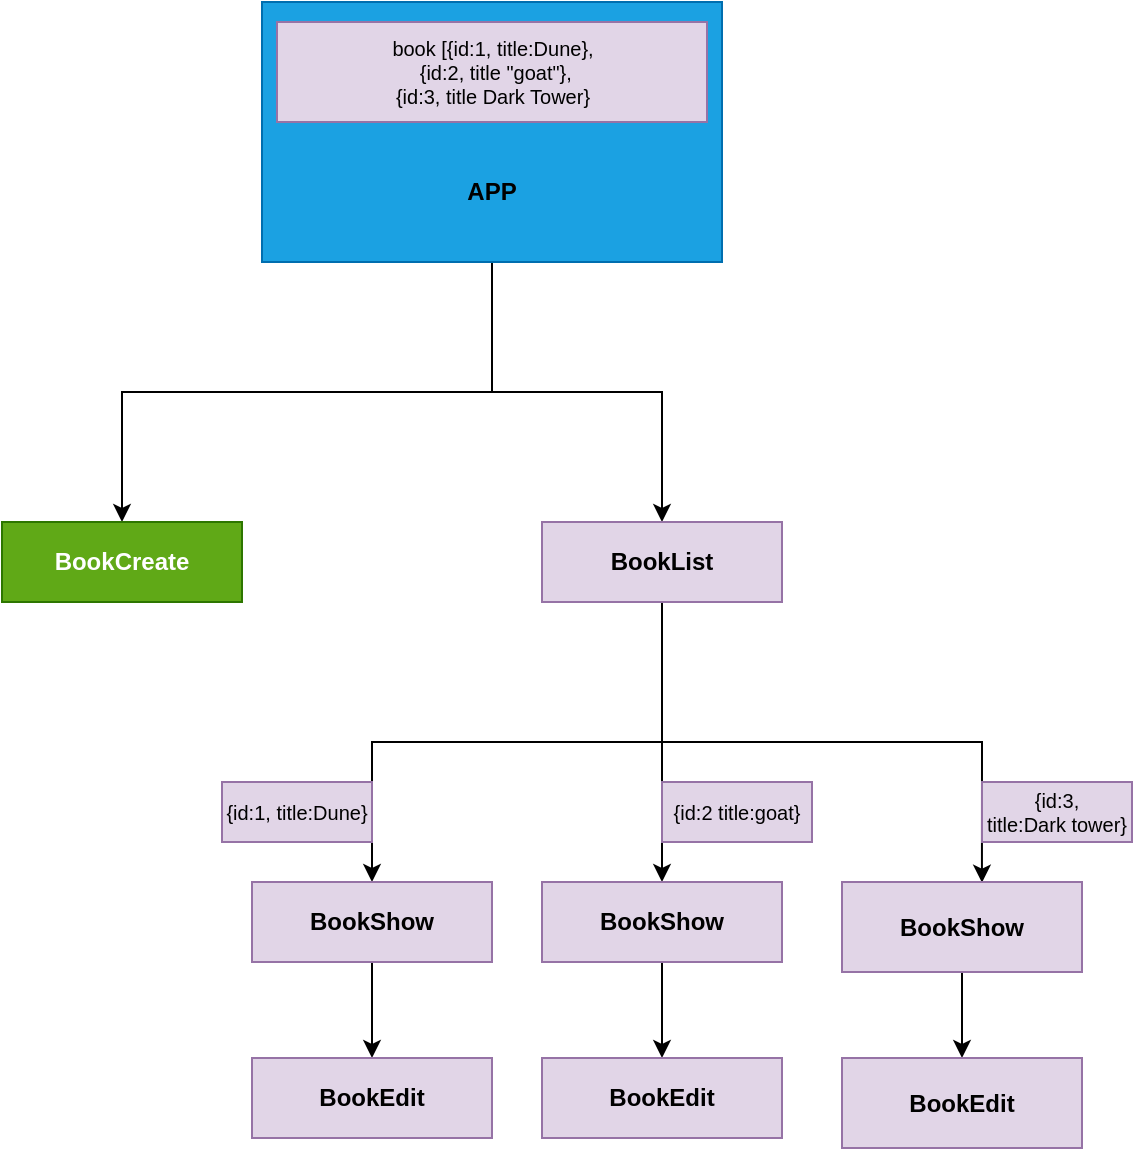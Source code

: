 <mxfile version="20.2.3" type="device"><diagram id="Df8KM9bjLkZcCtgZ3lxo" name="Page-1"><mxGraphModel dx="746" dy="1005" grid="1" gridSize="10" guides="1" tooltips="1" connect="1" arrows="1" fold="1" page="1" pageScale="1" pageWidth="850" pageHeight="1100" math="0" shadow="0"><root><mxCell id="0"/><mxCell id="1" parent="0"/><mxCell id="wx6Dh3YHUi4vLoBJlrk4-2" style="edgeStyle=orthogonalEdgeStyle;rounded=0;orthogonalLoop=1;jettySize=auto;html=1;exitX=0.5;exitY=1;exitDx=0;exitDy=0;" parent="1" source="wx6Dh3YHUi4vLoBJlrk4-4" target="wx6Dh3YHUi4vLoBJlrk4-5" edge="1"><mxGeometry relative="1" as="geometry"/></mxCell><mxCell id="wx6Dh3YHUi4vLoBJlrk4-3" style="edgeStyle=orthogonalEdgeStyle;rounded=0;orthogonalLoop=1;jettySize=auto;html=1;exitX=0.5;exitY=1;exitDx=0;exitDy=0;" parent="1" source="wx6Dh3YHUi4vLoBJlrk4-4" target="wx6Dh3YHUi4vLoBJlrk4-9" edge="1"><mxGeometry relative="1" as="geometry"><Array as="points"><mxPoint x="395" y="275"/><mxPoint x="480" y="275"/></Array></mxGeometry></mxCell><mxCell id="wx6Dh3YHUi4vLoBJlrk4-4" value="" style="rounded=0;whiteSpace=wrap;html=1;fontStyle=1;fillColor=#1ba1e2;fontColor=#ffffff;strokeColor=#006EAF;" parent="1" vertex="1"><mxGeometry x="280" y="80" width="230" height="130" as="geometry"/></mxCell><mxCell id="wx6Dh3YHUi4vLoBJlrk4-5" value="BookCreate" style="rounded=0;whiteSpace=wrap;html=1;fontStyle=1;fillColor=#60a917;fontColor=#ffffff;strokeColor=#2D7600;" parent="1" vertex="1"><mxGeometry x="150" y="340" width="120" height="40" as="geometry"/></mxCell><mxCell id="wx6Dh3YHUi4vLoBJlrk4-6" style="edgeStyle=orthogonalEdgeStyle;rounded=0;orthogonalLoop=1;jettySize=auto;html=1;exitX=0.5;exitY=1;exitDx=0;exitDy=0;" parent="1" source="wx6Dh3YHUi4vLoBJlrk4-9" target="wx6Dh3YHUi4vLoBJlrk4-11" edge="1"><mxGeometry relative="1" as="geometry"/></mxCell><mxCell id="wx6Dh3YHUi4vLoBJlrk4-7" style="edgeStyle=orthogonalEdgeStyle;rounded=0;orthogonalLoop=1;jettySize=auto;html=1;exitX=0.5;exitY=1;exitDx=0;exitDy=0;entryX=0.5;entryY=0;entryDx=0;entryDy=0;" parent="1" source="wx6Dh3YHUi4vLoBJlrk4-9" target="wx6Dh3YHUi4vLoBJlrk4-13" edge="1"><mxGeometry relative="1" as="geometry"/></mxCell><mxCell id="wx6Dh3YHUi4vLoBJlrk4-8" style="edgeStyle=orthogonalEdgeStyle;rounded=0;orthogonalLoop=1;jettySize=auto;html=1;exitX=0.5;exitY=1;exitDx=0;exitDy=0;entryX=0.583;entryY=0.007;entryDx=0;entryDy=0;entryPerimeter=0;" parent="1" source="wx6Dh3YHUi4vLoBJlrk4-9" target="wx6Dh3YHUi4vLoBJlrk4-15" edge="1"><mxGeometry relative="1" as="geometry"/></mxCell><mxCell id="wx6Dh3YHUi4vLoBJlrk4-9" value="BookList" style="rounded=0;whiteSpace=wrap;html=1;fontStyle=1;fillColor=#e1d5e7;strokeColor=#9673a6;" parent="1" vertex="1"><mxGeometry x="420" y="340" width="120" height="40" as="geometry"/></mxCell><mxCell id="wx6Dh3YHUi4vLoBJlrk4-10" style="edgeStyle=orthogonalEdgeStyle;rounded=0;orthogonalLoop=1;jettySize=auto;html=1;" parent="1" source="wx6Dh3YHUi4vLoBJlrk4-11" target="wx6Dh3YHUi4vLoBJlrk4-17" edge="1"><mxGeometry relative="1" as="geometry"/></mxCell><mxCell id="wx6Dh3YHUi4vLoBJlrk4-11" value="BookShow" style="rounded=0;whiteSpace=wrap;html=1;fontStyle=1;fillColor=#e1d5e7;strokeColor=#9673a6;" parent="1" vertex="1"><mxGeometry x="420" y="520" width="120" height="40" as="geometry"/></mxCell><mxCell id="wx6Dh3YHUi4vLoBJlrk4-12" style="edgeStyle=orthogonalEdgeStyle;rounded=0;orthogonalLoop=1;jettySize=auto;html=1;exitX=0.5;exitY=1;exitDx=0;exitDy=0;" parent="1" source="wx6Dh3YHUi4vLoBJlrk4-13" target="wx6Dh3YHUi4vLoBJlrk4-16" edge="1"><mxGeometry relative="1" as="geometry"/></mxCell><mxCell id="wx6Dh3YHUi4vLoBJlrk4-13" value="BookShow" style="rounded=0;whiteSpace=wrap;html=1;fontStyle=1;fillColor=#e1d5e7;strokeColor=#9673a6;" parent="1" vertex="1"><mxGeometry x="275" y="520" width="120" height="40" as="geometry"/></mxCell><mxCell id="wx6Dh3YHUi4vLoBJlrk4-14" style="edgeStyle=orthogonalEdgeStyle;rounded=0;orthogonalLoop=1;jettySize=auto;html=1;exitX=0.5;exitY=1;exitDx=0;exitDy=0;" parent="1" source="wx6Dh3YHUi4vLoBJlrk4-15" target="wx6Dh3YHUi4vLoBJlrk4-18" edge="1"><mxGeometry relative="1" as="geometry"/></mxCell><mxCell id="wx6Dh3YHUi4vLoBJlrk4-15" value="&lt;b&gt;BookShow&lt;/b&gt;" style="rounded=0;whiteSpace=wrap;html=1;fillColor=#e1d5e7;strokeColor=#9673a6;" parent="1" vertex="1"><mxGeometry x="570" y="520" width="120" height="45" as="geometry"/></mxCell><mxCell id="wx6Dh3YHUi4vLoBJlrk4-16" value="BookEdit" style="rounded=0;whiteSpace=wrap;html=1;fontStyle=1;fillColor=#e1d5e7;strokeColor=#9673a6;" parent="1" vertex="1"><mxGeometry x="275" y="608" width="120" height="40" as="geometry"/></mxCell><mxCell id="wx6Dh3YHUi4vLoBJlrk4-17" value="BookEdit" style="rounded=0;whiteSpace=wrap;html=1;fontStyle=1;fillColor=#e1d5e7;strokeColor=#9673a6;" parent="1" vertex="1"><mxGeometry x="420" y="608" width="120" height="40" as="geometry"/></mxCell><mxCell id="wx6Dh3YHUi4vLoBJlrk4-18" value="&lt;b&gt;BookEdit&lt;/b&gt;" style="rounded=0;whiteSpace=wrap;html=1;fillColor=#e1d5e7;strokeColor=#9673a6;" parent="1" vertex="1"><mxGeometry x="570" y="608" width="120" height="45" as="geometry"/></mxCell><mxCell id="wx6Dh3YHUi4vLoBJlrk4-20" value="book [{id:1, title:Dune},&lt;br&gt;&amp;nbsp;{id:2, title &quot;goat&quot;},&lt;br&gt;{id:3, title Dark Tower}" style="rounded=0;whiteSpace=wrap;html=1;fontSize=10;fillColor=#e1d5e7;strokeColor=#9673a6;" parent="1" vertex="1"><mxGeometry x="287.5" y="90" width="215" height="50" as="geometry"/></mxCell><mxCell id="wx6Dh3YHUi4vLoBJlrk4-22" value="" style="edgeStyle=orthogonalEdgeStyle;rounded=0;orthogonalLoop=1;jettySize=auto;html=1;fontSize=10;" parent="1" edge="1"><mxGeometry relative="1" as="geometry"><mxPoint x="620" y="160" as="sourcePoint"/><mxPoint x="620" y="160" as="targetPoint"/></mxGeometry></mxCell><mxCell id="wx6Dh3YHUi4vLoBJlrk4-24" value="" style="edgeStyle=orthogonalEdgeStyle;rounded=0;orthogonalLoop=1;jettySize=auto;html=1;fontSize=10;" parent="1" edge="1"><mxGeometry relative="1" as="geometry"><mxPoint x="620" y="190" as="sourcePoint"/><mxPoint x="620" y="190" as="targetPoint"/></mxGeometry></mxCell><mxCell id="wx6Dh3YHUi4vLoBJlrk4-30" value="{id:1, title:Dune}" style="rounded=0;whiteSpace=wrap;html=1;fontSize=10;fillColor=#e1d5e7;strokeColor=#9673a6;" parent="1" vertex="1"><mxGeometry x="260" y="470" width="75" height="30" as="geometry"/></mxCell><mxCell id="wx6Dh3YHUi4vLoBJlrk4-32" value="{id:2 title:goat}" style="rounded=0;whiteSpace=wrap;html=1;fontSize=10;fillColor=#e1d5e7;strokeColor=#9673a6;" parent="1" vertex="1"><mxGeometry x="480" y="470" width="75" height="30" as="geometry"/></mxCell><mxCell id="wx6Dh3YHUi4vLoBJlrk4-33" value="{id:3, &lt;br&gt;title:Dark tower}" style="rounded=0;whiteSpace=wrap;html=1;fontSize=10;fillColor=#e1d5e7;strokeColor=#9673a6;" parent="1" vertex="1"><mxGeometry x="640" y="470" width="75" height="30" as="geometry"/></mxCell><mxCell id="wx6Dh3YHUi4vLoBJlrk4-35" value="&lt;b&gt;APP&lt;/b&gt;" style="text;html=1;strokeColor=none;fillColor=none;align=center;verticalAlign=middle;whiteSpace=wrap;rounded=0;" parent="1" vertex="1"><mxGeometry x="365" y="160" width="60" height="30" as="geometry"/></mxCell></root></mxGraphModel></diagram></mxfile>